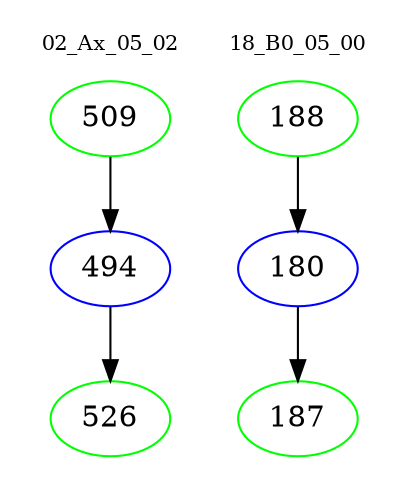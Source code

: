 digraph{
subgraph cluster_0 {
color = white
label = "02_Ax_05_02";
fontsize=10;
T0_509 [label="509", color="green"]
T0_509 -> T0_494 [color="black"]
T0_494 [label="494", color="blue"]
T0_494 -> T0_526 [color="black"]
T0_526 [label="526", color="green"]
}
subgraph cluster_1 {
color = white
label = "18_B0_05_00";
fontsize=10;
T1_188 [label="188", color="green"]
T1_188 -> T1_180 [color="black"]
T1_180 [label="180", color="blue"]
T1_180 -> T1_187 [color="black"]
T1_187 [label="187", color="green"]
}
}
